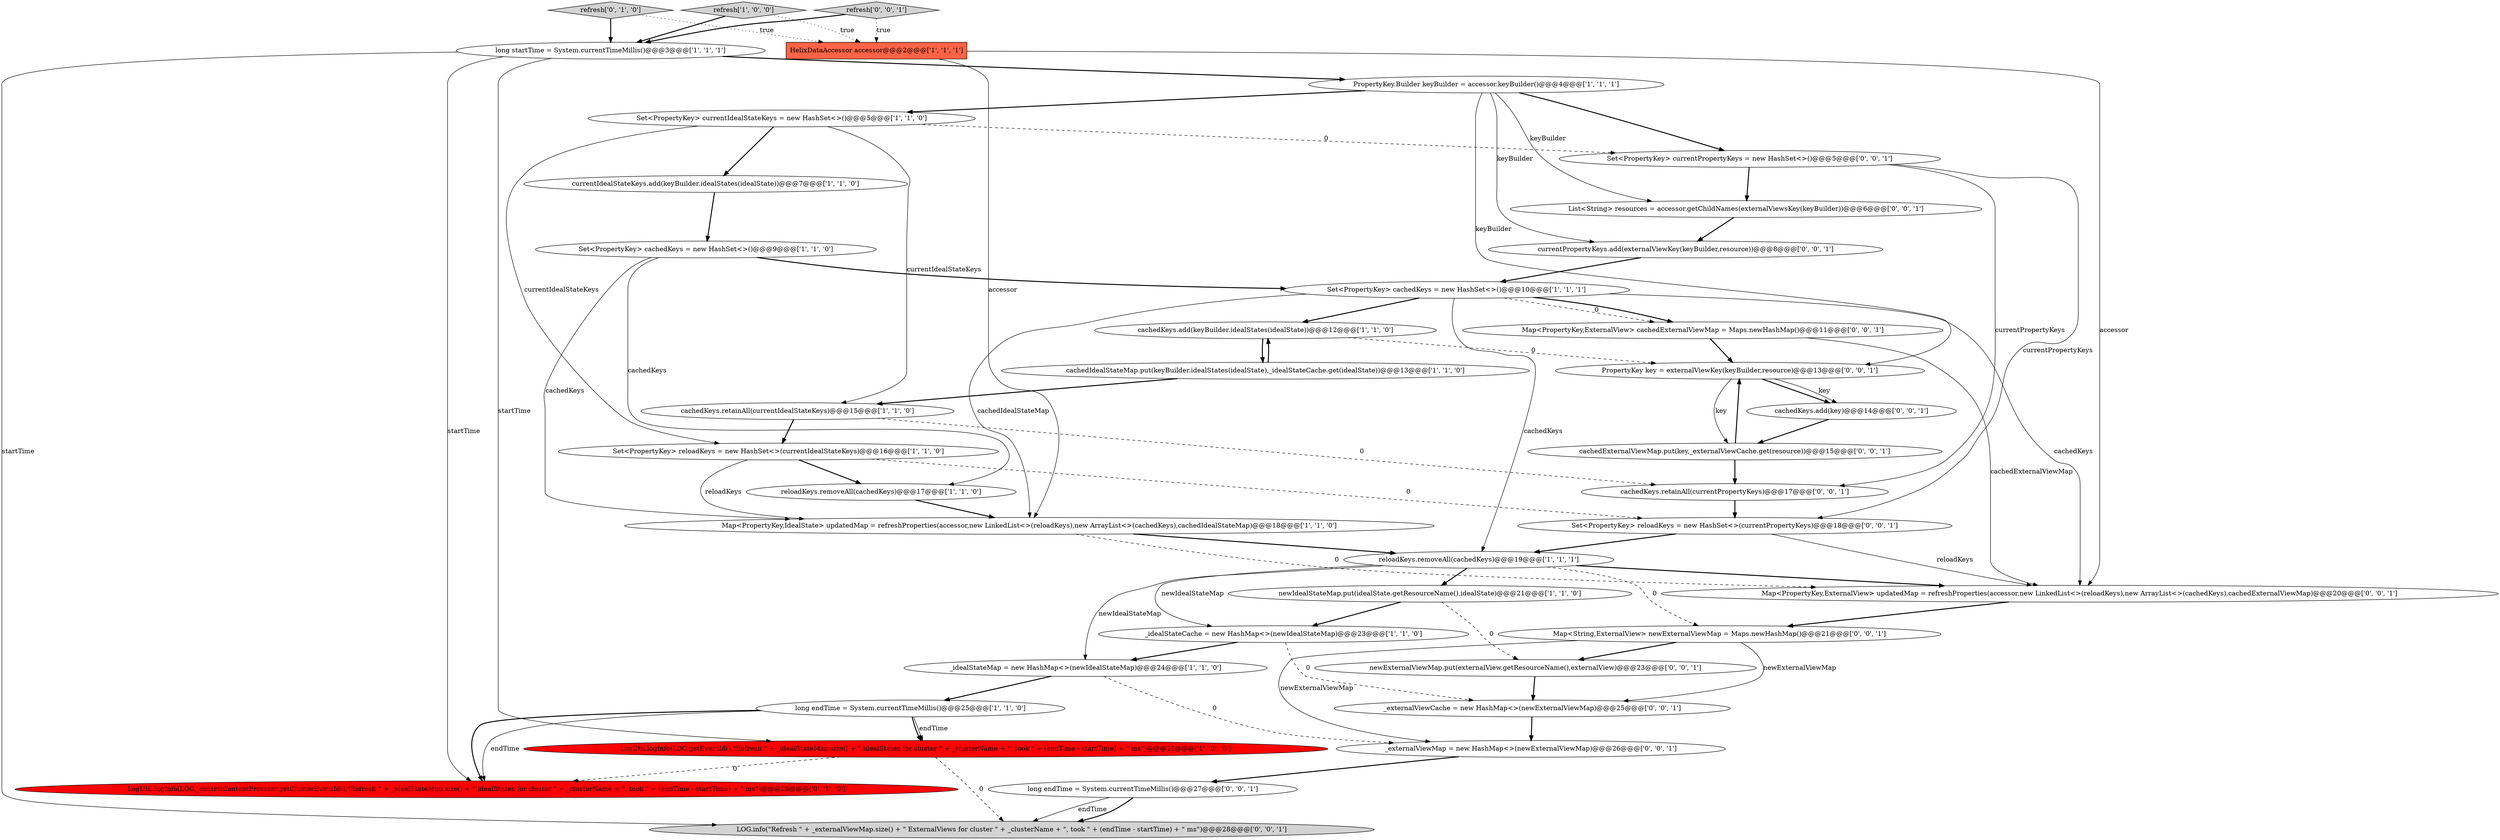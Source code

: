 digraph {
30 [style = filled, label = "Set<PropertyKey> currentPropertyKeys = new HashSet<>()@@@5@@@['0', '0', '1']", fillcolor = white, shape = ellipse image = "AAA0AAABBB3BBB"];
37 [style = filled, label = "currentPropertyKeys.add(externalViewKey(keyBuilder,resource))@@@8@@@['0', '0', '1']", fillcolor = white, shape = ellipse image = "AAA0AAABBB3BBB"];
16 [style = filled, label = "Set<PropertyKey> cachedKeys = new HashSet<>()@@@10@@@['1', '1', '1']", fillcolor = white, shape = ellipse image = "AAA0AAABBB1BBB"];
8 [style = filled, label = "Set<PropertyKey> cachedKeys = new HashSet<>()@@@9@@@['1', '1', '0']", fillcolor = white, shape = ellipse image = "AAA0AAABBB1BBB"];
9 [style = filled, label = "long endTime = System.currentTimeMillis()@@@25@@@['1', '1', '0']", fillcolor = white, shape = ellipse image = "AAA0AAABBB1BBB"];
22 [style = filled, label = "Map<PropertyKey,ExternalView> cachedExternalViewMap = Maps.newHashMap()@@@11@@@['0', '0', '1']", fillcolor = white, shape = ellipse image = "AAA0AAABBB3BBB"];
38 [style = filled, label = "long endTime = System.currentTimeMillis()@@@27@@@['0', '0', '1']", fillcolor = white, shape = ellipse image = "AAA0AAABBB3BBB"];
23 [style = filled, label = "newExternalViewMap.put(externalView.getResourceName(),externalView)@@@23@@@['0', '0', '1']", fillcolor = white, shape = ellipse image = "AAA0AAABBB3BBB"];
28 [style = filled, label = "cachedKeys.retainAll(currentPropertyKeys)@@@17@@@['0', '0', '1']", fillcolor = white, shape = ellipse image = "AAA0AAABBB3BBB"];
3 [style = filled, label = "_idealStateCache = new HashMap<>(newIdealStateMap)@@@23@@@['1', '1', '0']", fillcolor = white, shape = ellipse image = "AAA0AAABBB1BBB"];
33 [style = filled, label = "cachedExternalViewMap.put(key,_externalViewCache.get(resource))@@@15@@@['0', '0', '1']", fillcolor = white, shape = ellipse image = "AAA0AAABBB3BBB"];
6 [style = filled, label = "PropertyKey.Builder keyBuilder = accessor.keyBuilder()@@@4@@@['1', '1', '1']", fillcolor = white, shape = ellipse image = "AAA0AAABBB1BBB"];
31 [style = filled, label = "List<String> resources = accessor.getChildNames(externalViewsKey(keyBuilder))@@@6@@@['0', '0', '1']", fillcolor = white, shape = ellipse image = "AAA0AAABBB3BBB"];
17 [style = filled, label = "LogUtil.logInfo(LOG,getEventId(),\"Refresh \" + _idealStateMap.size() + \" idealStates for cluster \" + _clusterName + \", took \" + (endTime - startTime) + \" ms\")@@@26@@@['1', '0', '0']", fillcolor = red, shape = ellipse image = "AAA1AAABBB1BBB"];
15 [style = filled, label = "refresh['1', '0', '0']", fillcolor = lightgray, shape = diamond image = "AAA0AAABBB1BBB"];
27 [style = filled, label = "Map<String,ExternalView> newExternalViewMap = Maps.newHashMap()@@@21@@@['0', '0', '1']", fillcolor = white, shape = ellipse image = "AAA0AAABBB3BBB"];
11 [style = filled, label = "cachedIdealStateMap.put(keyBuilder.idealStates(idealState),_idealStateCache.get(idealState))@@@13@@@['1', '1', '0']", fillcolor = white, shape = ellipse image = "AAA0AAABBB1BBB"];
1 [style = filled, label = "Set<PropertyKey> currentIdealStateKeys = new HashSet<>()@@@5@@@['1', '1', '0']", fillcolor = white, shape = ellipse image = "AAA0AAABBB1BBB"];
24 [style = filled, label = "_externalViewMap = new HashMap<>(newExternalViewMap)@@@26@@@['0', '0', '1']", fillcolor = white, shape = ellipse image = "AAA0AAABBB3BBB"];
35 [style = filled, label = "Set<PropertyKey> reloadKeys = new HashSet<>(currentPropertyKeys)@@@18@@@['0', '0', '1']", fillcolor = white, shape = ellipse image = "AAA0AAABBB3BBB"];
29 [style = filled, label = "_externalViewCache = new HashMap<>(newExternalViewMap)@@@25@@@['0', '0', '1']", fillcolor = white, shape = ellipse image = "AAA0AAABBB3BBB"];
7 [style = filled, label = "cachedKeys.retainAll(currentIdealStateKeys)@@@15@@@['1', '1', '0']", fillcolor = white, shape = ellipse image = "AAA0AAABBB1BBB"];
20 [style = filled, label = "refresh['0', '1', '0']", fillcolor = lightgray, shape = diamond image = "AAA0AAABBB2BBB"];
34 [style = filled, label = "cachedKeys.add(key)@@@14@@@['0', '0', '1']", fillcolor = white, shape = ellipse image = "AAA0AAABBB3BBB"];
13 [style = filled, label = "Set<PropertyKey> reloadKeys = new HashSet<>(currentIdealStateKeys)@@@16@@@['1', '1', '0']", fillcolor = white, shape = ellipse image = "AAA0AAABBB1BBB"];
26 [style = filled, label = "LOG.info(\"Refresh \" + _externalViewMap.size() + \" ExternalViews for cluster \" + _clusterName + \", took \" + (endTime - startTime) + \" ms\")@@@28@@@['0', '0', '1']", fillcolor = lightgray, shape = ellipse image = "AAA0AAABBB3BBB"];
18 [style = filled, label = "reloadKeys.removeAll(cachedKeys)@@@19@@@['1', '1', '1']", fillcolor = white, shape = ellipse image = "AAA0AAABBB1BBB"];
0 [style = filled, label = "HelixDataAccessor accessor@@@2@@@['1', '1', '1']", fillcolor = tomato, shape = box image = "AAA0AAABBB1BBB"];
4 [style = filled, label = "Map<PropertyKey,IdealState> updatedMap = refreshProperties(accessor,new LinkedList<>(reloadKeys),new ArrayList<>(cachedKeys),cachedIdealStateMap)@@@18@@@['1', '1', '0']", fillcolor = white, shape = ellipse image = "AAA0AAABBB1BBB"];
5 [style = filled, label = "_idealStateMap = new HashMap<>(newIdealStateMap)@@@24@@@['1', '1', '0']", fillcolor = white, shape = ellipse image = "AAA0AAABBB1BBB"];
10 [style = filled, label = "currentIdealStateKeys.add(keyBuilder.idealStates(idealState))@@@7@@@['1', '1', '0']", fillcolor = white, shape = ellipse image = "AAA0AAABBB1BBB"];
21 [style = filled, label = "LogUtil.logInfo(LOG,_controlContextProvider.getClusterEventId(),\"Refresh \" + _idealStateMap.size() + \" idealStates for cluster \" + _clusterName + \", took \" + (endTime - startTime) + \" ms\")@@@26@@@['0', '1', '0']", fillcolor = red, shape = ellipse image = "AAA1AAABBB2BBB"];
12 [style = filled, label = "long startTime = System.currentTimeMillis()@@@3@@@['1', '1', '1']", fillcolor = white, shape = ellipse image = "AAA0AAABBB1BBB"];
25 [style = filled, label = "Map<PropertyKey,ExternalView> updatedMap = refreshProperties(accessor,new LinkedList<>(reloadKeys),new ArrayList<>(cachedKeys),cachedExternalViewMap)@@@20@@@['0', '0', '1']", fillcolor = white, shape = ellipse image = "AAA0AAABBB3BBB"];
2 [style = filled, label = "cachedKeys.add(keyBuilder.idealStates(idealState))@@@12@@@['1', '1', '0']", fillcolor = white, shape = ellipse image = "AAA0AAABBB1BBB"];
36 [style = filled, label = "refresh['0', '0', '1']", fillcolor = lightgray, shape = diamond image = "AAA0AAABBB3BBB"];
19 [style = filled, label = "reloadKeys.removeAll(cachedKeys)@@@17@@@['1', '1', '0']", fillcolor = white, shape = ellipse image = "AAA0AAABBB1BBB"];
14 [style = filled, label = "newIdealStateMap.put(idealState.getResourceName(),idealState)@@@21@@@['1', '1', '0']", fillcolor = white, shape = ellipse image = "AAA0AAABBB1BBB"];
32 [style = filled, label = "PropertyKey key = externalViewKey(keyBuilder,resource)@@@13@@@['0', '0', '1']", fillcolor = white, shape = ellipse image = "AAA0AAABBB3BBB"];
14->3 [style = bold, label=""];
8->16 [style = bold, label=""];
31->37 [style = bold, label=""];
30->35 [style = solid, label="currentPropertyKeys"];
32->33 [style = solid, label="key"];
5->9 [style = bold, label=""];
20->0 [style = dotted, label="true"];
2->32 [style = dashed, label="0"];
5->24 [style = dashed, label="0"];
12->17 [style = solid, label="startTime"];
6->32 [style = solid, label="keyBuilder"];
32->34 [style = bold, label=""];
36->12 [style = bold, label=""];
12->26 [style = solid, label="startTime"];
16->18 [style = solid, label="cachedKeys"];
16->25 [style = solid, label="cachedKeys"];
23->29 [style = bold, label=""];
4->25 [style = dashed, label="0"];
3->5 [style = bold, label=""];
10->8 [style = bold, label=""];
12->21 [style = solid, label="startTime"];
38->26 [style = solid, label="endTime"];
9->21 [style = bold, label=""];
38->26 [style = bold, label=""];
35->25 [style = solid, label="reloadKeys"];
36->0 [style = dotted, label="true"];
35->18 [style = bold, label=""];
0->25 [style = solid, label="accessor"];
33->28 [style = bold, label=""];
34->33 [style = bold, label=""];
9->17 [style = bold, label=""];
22->32 [style = bold, label=""];
4->18 [style = bold, label=""];
24->38 [style = bold, label=""];
25->27 [style = bold, label=""];
28->35 [style = bold, label=""];
9->21 [style = solid, label="endTime"];
13->4 [style = solid, label="reloadKeys"];
22->25 [style = solid, label="cachedExternalViewMap"];
18->25 [style = bold, label=""];
1->7 [style = solid, label="currentIdealStateKeys"];
16->4 [style = solid, label="cachedIdealStateMap"];
15->12 [style = bold, label=""];
9->17 [style = solid, label="endTime"];
18->3 [style = solid, label="newIdealStateMap"];
37->16 [style = bold, label=""];
30->28 [style = solid, label="currentPropertyKeys"];
16->22 [style = dashed, label="0"];
32->34 [style = solid, label="key"];
13->35 [style = dashed, label="0"];
8->4 [style = solid, label="cachedKeys"];
1->30 [style = dashed, label="0"];
18->27 [style = dashed, label="0"];
15->0 [style = dotted, label="true"];
6->1 [style = bold, label=""];
13->19 [style = bold, label=""];
14->23 [style = dashed, label="0"];
7->28 [style = dashed, label="0"];
30->31 [style = bold, label=""];
6->31 [style = solid, label="keyBuilder"];
18->5 [style = solid, label="newIdealStateMap"];
6->37 [style = solid, label="keyBuilder"];
33->32 [style = bold, label=""];
2->11 [style = bold, label=""];
7->13 [style = bold, label=""];
3->29 [style = dashed, label="0"];
16->2 [style = bold, label=""];
16->22 [style = bold, label=""];
12->6 [style = bold, label=""];
17->21 [style = dashed, label="0"];
11->2 [style = bold, label=""];
8->19 [style = solid, label="cachedKeys"];
27->24 [style = solid, label="newExternalViewMap"];
27->29 [style = solid, label="newExternalViewMap"];
20->12 [style = bold, label=""];
0->4 [style = solid, label="accessor"];
17->26 [style = dashed, label="0"];
27->23 [style = bold, label=""];
19->4 [style = bold, label=""];
1->13 [style = solid, label="currentIdealStateKeys"];
29->24 [style = bold, label=""];
1->10 [style = bold, label=""];
18->14 [style = bold, label=""];
11->7 [style = bold, label=""];
6->30 [style = bold, label=""];
}
